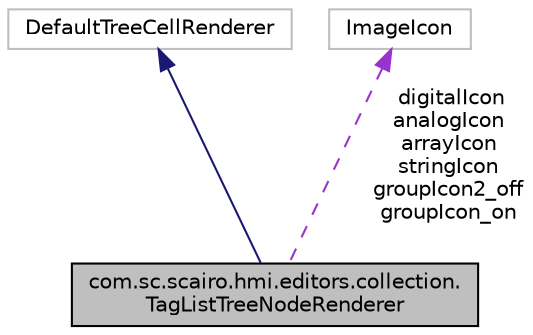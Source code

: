digraph "com.sc.scairo.hmi.editors.collection.TagListTreeNodeRenderer"
{
 // LATEX_PDF_SIZE
  edge [fontname="Helvetica",fontsize="10",labelfontname="Helvetica",labelfontsize="10"];
  node [fontname="Helvetica",fontsize="10",shape=record];
  Node1 [label="com.sc.scairo.hmi.editors.collection.\lTagListTreeNodeRenderer",height=0.2,width=0.4,color="black", fillcolor="grey75", style="filled", fontcolor="black",tooltip=" "];
  Node2 -> Node1 [dir="back",color="midnightblue",fontsize="10",style="solid",fontname="Helvetica"];
  Node2 [label="DefaultTreeCellRenderer",height=0.2,width=0.4,color="grey75", fillcolor="white", style="filled",tooltip=" "];
  Node3 -> Node1 [dir="back",color="darkorchid3",fontsize="10",style="dashed",label=" digitalIcon\nanalogIcon\narrayIcon\nstringIcon\ngroupIcon2_off\ngroupIcon_on" ,fontname="Helvetica"];
  Node3 [label="ImageIcon",height=0.2,width=0.4,color="grey75", fillcolor="white", style="filled",tooltip=" "];
}
